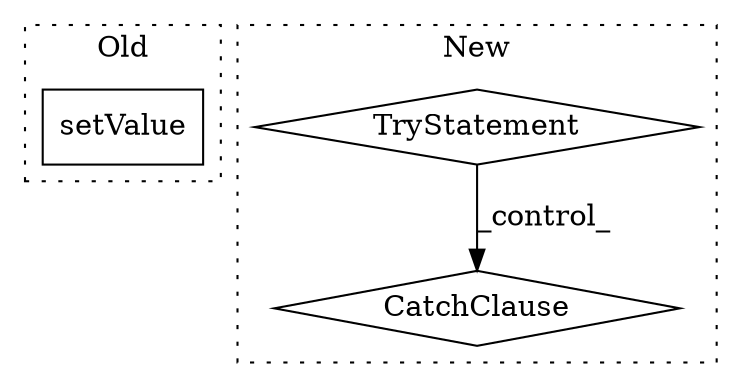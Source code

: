 digraph G {
subgraph cluster0 {
1 [label="setValue" a="32" s="2776,2801" l="9,1" shape="box"];
label = "Old";
style="dotted";
}
subgraph cluster1 {
2 [label="CatchClause" a="12" s="3230,3268" l="15,2" shape="diamond"];
3 [label="TryStatement" a="54" s="3189" l="4" shape="diamond"];
label = "New";
style="dotted";
}
3 -> 2 [label="_control_"];
}